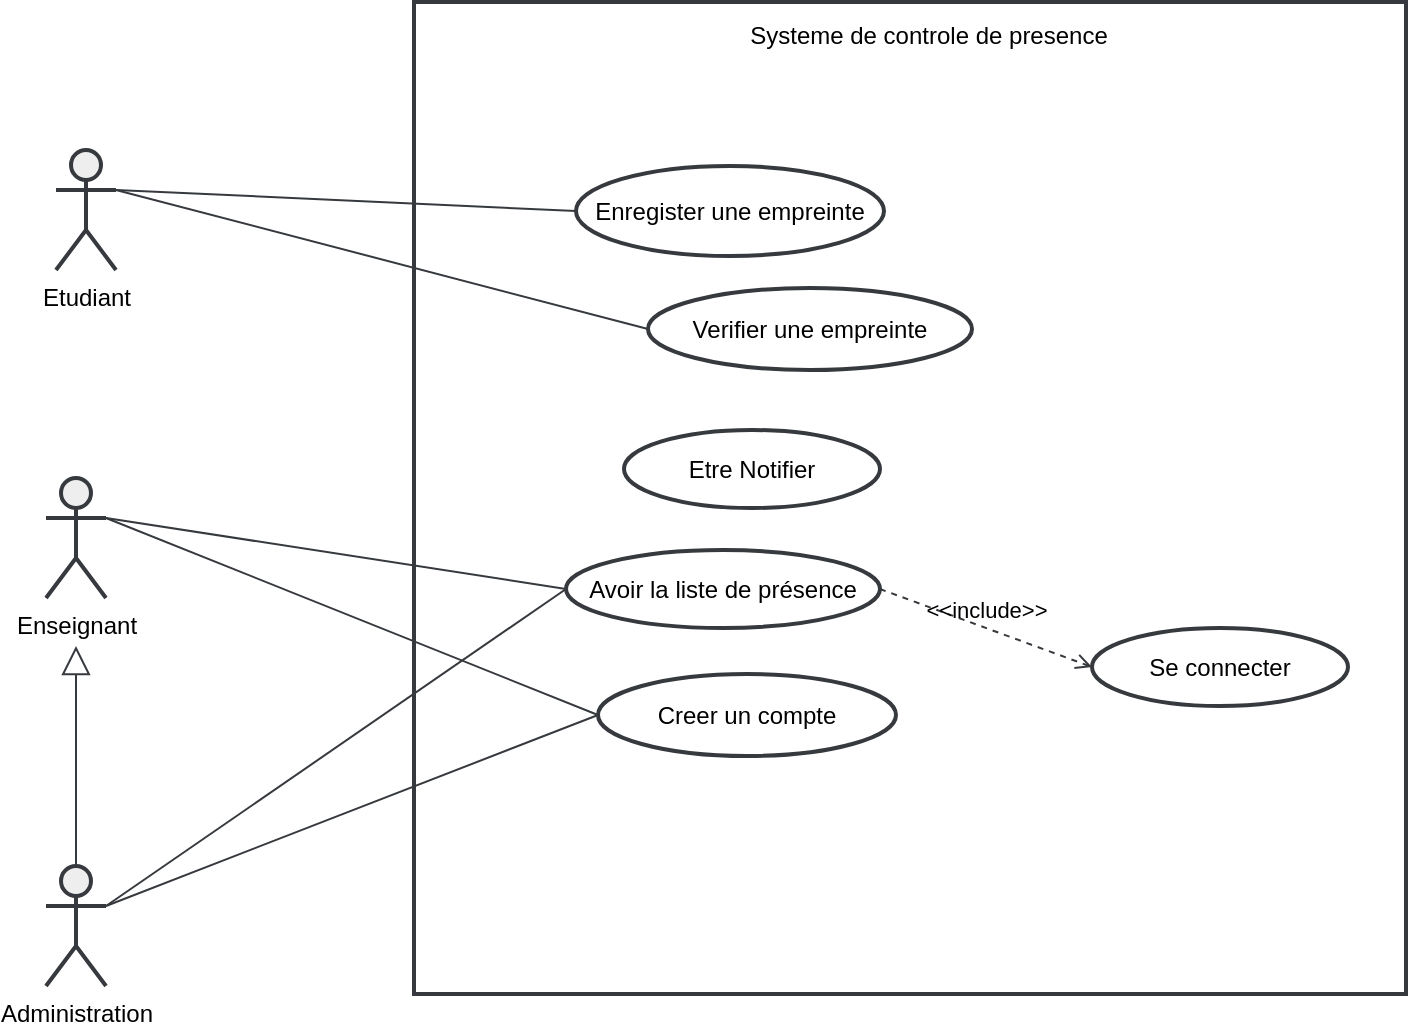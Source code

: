 <mxfile>
    <diagram id="AL6M24HvjFGOcUXl8i5j" name="User cases">
        <mxGraphModel dx="1598" dy="819" grid="0" gridSize="10" guides="1" tooltips="1" connect="1" arrows="1" fold="1" page="0" pageScale="1" pageWidth="850" pageHeight="1100" background="#ffffff" math="0" shadow="0">
            <root>
                <mxCell id="0"/>
                <mxCell id="1" parent="0"/>
                <mxCell id="2" value="" style="whiteSpace=wrap;html=1;aspect=fixed;strokeWidth=2;fillColor=none;strokeColor=#36393d;" parent="1" vertex="1">
                    <mxGeometry x="182" y="-25" width="496" height="496" as="geometry"/>
                </mxCell>
                <mxCell id="3" value="&lt;font style=&quot;background-color: rgb(255, 255, 255);&quot; color=&quot;#000000&quot;&gt;Etudiant&lt;/font&gt;" style="shape=umlActor;html=1;verticalLabelPosition=bottom;verticalAlign=top;align=center;strokeWidth=2;fillColor=#eeeeee;strokeColor=#36393d;" parent="1" vertex="1">
                    <mxGeometry x="3" y="49" width="30" height="60" as="geometry"/>
                </mxCell>
                <mxCell id="4" value="&lt;font style=&quot;background-color: rgb(255, 255, 255);&quot; color=&quot;#000000&quot;&gt;Enseignant&lt;/font&gt;" style="shape=umlActor;html=1;verticalLabelPosition=bottom;verticalAlign=top;align=center;strokeWidth=2;fillColor=#eeeeee;strokeColor=#36393d;" parent="1" vertex="1">
                    <mxGeometry x="-2" y="213" width="30" height="60" as="geometry"/>
                </mxCell>
                <mxCell id="5" value="&lt;font style=&quot;background-color: rgb(255, 255, 255);&quot; color=&quot;#000000&quot;&gt;Administration&lt;/font&gt;" style="shape=umlActor;html=1;verticalLabelPosition=bottom;verticalAlign=top;align=center;strokeWidth=2;fillColor=#eeeeee;strokeColor=#36393d;" parent="1" vertex="1">
                    <mxGeometry x="-2" y="407" width="30" height="60" as="geometry"/>
                </mxCell>
                <mxCell id="6" value="&lt;font style=&quot;background-color: rgb(255, 255, 255);&quot; color=&quot;#000000&quot;&gt;Enregister une empreinte&lt;/font&gt;" style="ellipse;whiteSpace=wrap;html=1;labelBackgroundColor=#FFFFFF;strokeWidth=2;fillColor=none;strokeColor=#36393d;" parent="1" vertex="1">
                    <mxGeometry x="263" y="57" width="154" height="45" as="geometry"/>
                </mxCell>
                <mxCell id="8" value="&lt;font style=&quot;background-color: rgb(255, 255, 255);&quot; color=&quot;#000000&quot;&gt;Verifier une empreinte&lt;/font&gt;" style="ellipse;whiteSpace=wrap;html=1;labelBackgroundColor=#FFFFFF;strokeWidth=2;fillColor=none;strokeColor=#36393d;" parent="1" vertex="1">
                    <mxGeometry x="299" y="118" width="162" height="41" as="geometry"/>
                </mxCell>
                <mxCell id="9" value="&lt;font style=&quot;background-color: rgb(255, 255, 255);&quot; color=&quot;#000000&quot;&gt;Avoir la liste de présence&lt;/font&gt;" style="ellipse;whiteSpace=wrap;html=1;labelBackgroundColor=#FFFFFF;strokeWidth=2;fillColor=none;strokeColor=#36393d;" parent="1" vertex="1">
                    <mxGeometry x="258" y="249" width="157" height="39" as="geometry"/>
                </mxCell>
                <mxCell id="10" value="&lt;font style=&quot;background-color: rgb(255, 255, 255);&quot; color=&quot;#000000&quot;&gt;Se connecter&lt;/font&gt;" style="ellipse;whiteSpace=wrap;html=1;labelBackgroundColor=#FFFFFF;strokeWidth=2;fillColor=none;strokeColor=#36393d;" parent="1" vertex="1">
                    <mxGeometry x="521" y="288" width="128" height="39" as="geometry"/>
                </mxCell>
                <mxCell id="11" value="&lt;font style=&quot;background-color: rgb(255, 255, 255);&quot; color=&quot;#000000&quot;&gt;Creer un compte&lt;/font&gt;" style="ellipse;whiteSpace=wrap;html=1;labelBackgroundColor=#FFFFFF;strokeWidth=2;fillColor=none;strokeColor=#36393d;" parent="1" vertex="1">
                    <mxGeometry x="274" y="311" width="149" height="41" as="geometry"/>
                </mxCell>
                <mxCell id="12" value="&lt;font style=&quot;background-color: rgb(255, 255, 255);&quot; color=&quot;#000000&quot;&gt;Etre Notifier&lt;/font&gt;" style="ellipse;whiteSpace=wrap;html=1;labelBackgroundColor=#FFFFFF;strokeWidth=2;fillColor=none;strokeColor=#36393d;" parent="1" vertex="1">
                    <mxGeometry x="287" y="189" width="128" height="39" as="geometry"/>
                </mxCell>
                <mxCell id="13" value="" style="edgeStyle=none;html=1;endArrow=none;verticalAlign=bottom;fontColor=#000000;fillColor=#eeeeee;strokeColor=#36393d;entryX=0;entryY=0.5;entryDx=0;entryDy=0;exitX=1;exitY=0.333;exitDx=0;exitDy=0;exitPerimeter=0;" parent="1" source="3" target="6" edge="1">
                    <mxGeometry width="160" relative="1" as="geometry">
                        <mxPoint x="320" y="406" as="sourcePoint"/>
                        <mxPoint x="480" y="406" as="targetPoint"/>
                    </mxGeometry>
                </mxCell>
                <mxCell id="14" value="" style="edgeStyle=none;html=1;endArrow=none;verticalAlign=bottom;fontColor=#000000;fillColor=#eeeeee;strokeColor=#36393d;entryX=0;entryY=0.5;entryDx=0;entryDy=0;exitX=1;exitY=0.333;exitDx=0;exitDy=0;exitPerimeter=0;" parent="1" source="3" target="8" edge="1">
                    <mxGeometry width="160" relative="1" as="geometry">
                        <mxPoint x="43" y="79" as="sourcePoint"/>
                        <mxPoint x="273.0" y="89.5" as="targetPoint"/>
                    </mxGeometry>
                </mxCell>
                <mxCell id="15" value="" style="edgeStyle=none;html=1;endArrow=none;verticalAlign=bottom;fontColor=#000000;fillColor=#eeeeee;strokeColor=#36393d;entryX=0;entryY=0.5;entryDx=0;entryDy=0;exitX=1;exitY=0.333;exitDx=0;exitDy=0;exitPerimeter=0;" parent="1" source="5" target="9" edge="1">
                    <mxGeometry width="160" relative="1" as="geometry">
                        <mxPoint x="53" y="89" as="sourcePoint"/>
                        <mxPoint x="283.0" y="99.5" as="targetPoint"/>
                    </mxGeometry>
                </mxCell>
                <mxCell id="16" value="" style="edgeStyle=none;html=1;endArrow=none;verticalAlign=bottom;fontColor=#000000;fillColor=#eeeeee;strokeColor=#36393d;entryX=0;entryY=0.5;entryDx=0;entryDy=0;exitX=1;exitY=0.333;exitDx=0;exitDy=0;exitPerimeter=0;" parent="1" source="5" target="11" edge="1">
                    <mxGeometry width="160" relative="1" as="geometry">
                        <mxPoint x="63" y="99" as="sourcePoint"/>
                        <mxPoint x="293.0" y="109.5" as="targetPoint"/>
                    </mxGeometry>
                </mxCell>
                <mxCell id="17" value="" style="edgeStyle=none;html=1;endArrow=none;verticalAlign=bottom;fontColor=#000000;fillColor=#eeeeee;strokeColor=#36393d;entryX=0;entryY=0.5;entryDx=0;entryDy=0;exitX=1;exitY=0.333;exitDx=0;exitDy=0;exitPerimeter=0;" parent="1" source="4" target="9" edge="1">
                    <mxGeometry width="160" relative="1" as="geometry">
                        <mxPoint x="73" y="109" as="sourcePoint"/>
                        <mxPoint x="303.0" y="119.5" as="targetPoint"/>
                    </mxGeometry>
                </mxCell>
                <mxCell id="18" value="" style="edgeStyle=none;html=1;endArrow=none;verticalAlign=bottom;fontColor=#000000;fillColor=#eeeeee;strokeColor=#36393d;entryX=0;entryY=0.5;entryDx=0;entryDy=0;exitX=1;exitY=0.333;exitDx=0;exitDy=0;exitPerimeter=0;" parent="1" source="4" target="11" edge="1">
                    <mxGeometry width="160" relative="1" as="geometry">
                        <mxPoint x="83" y="119" as="sourcePoint"/>
                        <mxPoint x="313.0" y="129.5" as="targetPoint"/>
                    </mxGeometry>
                </mxCell>
                <mxCell id="19" value="Systeme de controle de presence" style="text;html=1;align=center;verticalAlign=middle;resizable=0;points=[];autosize=1;strokeColor=none;fillColor=none;fontColor=#000000;" parent="1" vertex="1">
                    <mxGeometry x="340" y="-21" width="197" height="26" as="geometry"/>
                </mxCell>
                <mxCell id="20" value="&amp;lt;&amp;lt;include&amp;gt;&amp;gt;" style="edgeStyle=none;html=1;endArrow=open;verticalAlign=bottom;dashed=1;labelBackgroundColor=none;fontColor=#000000;fillColor=#eeeeee;strokeColor=#36393d;entryX=0;entryY=0.5;entryDx=0;entryDy=0;exitX=1;exitY=0.5;exitDx=0;exitDy=0;" parent="1" source="9" target="10" edge="1">
                    <mxGeometry width="160" relative="1" as="geometry">
                        <mxPoint x="280" y="241" as="sourcePoint"/>
                        <mxPoint x="440" y="241" as="targetPoint"/>
                    </mxGeometry>
                </mxCell>
                <mxCell id="22" value="" style="edgeStyle=none;html=1;endArrow=block;endFill=0;endSize=12;verticalAlign=bottom;fontColor=#000000;fillColor=#eeeeee;strokeColor=#36393d;exitX=0.5;exitY=0;exitDx=0;exitDy=0;exitPerimeter=0;" parent="1" source="5" edge="1">
                    <mxGeometry width="160" relative="1" as="geometry">
                        <mxPoint x="280" y="241" as="sourcePoint"/>
                        <mxPoint x="13" y="297" as="targetPoint"/>
                    </mxGeometry>
                </mxCell>
            </root>
        </mxGraphModel>
    </diagram>
    <diagram name="Contexte Statique" id="CZ0O4JS6IPxuJJqWJsUc">
        <mxGraphModel dx="1386" dy="819" grid="0" gridSize="10" guides="1" tooltips="1" connect="1" arrows="1" fold="1" page="0" pageScale="1" pageWidth="850" pageHeight="1100" background="#ffffff" math="0" shadow="0">
            <root>
                <mxCell id="mbuRUnp_aoYYArg4Cm3e-0"/>
                <mxCell id="mbuRUnp_aoYYArg4Cm3e-1" parent="mbuRUnp_aoYYArg4Cm3e-0"/>
                <mxCell id="mbuRUnp_aoYYArg4Cm3e-3" value="&lt;font style=&quot;background-color: rgb(255, 255, 255);&quot; color=&quot;#000000&quot;&gt;&amp;nbsp; &amp;nbsp; &amp;nbsp; &amp;nbsp; &amp;nbsp; Etudiant&lt;/font&gt;" style="shape=umlActor;html=1;verticalLabelPosition=bottom;verticalAlign=top;align=center;strokeWidth=2;fillColor=#eeeeee;strokeColor=#36393d;" parent="mbuRUnp_aoYYArg4Cm3e-1" vertex="1">
                    <mxGeometry x="-12" y="-39" width="30" height="60" as="geometry"/>
                </mxCell>
                <mxCell id="mbuRUnp_aoYYArg4Cm3e-4" value="&lt;font style=&quot;background-color: rgb(255, 255, 255);&quot; color=&quot;#000000&quot;&gt;Enseignant&lt;/font&gt;" style="shape=umlActor;html=1;verticalLabelPosition=bottom;verticalAlign=top;align=center;strokeWidth=2;fillColor=#eeeeee;strokeColor=#36393d;" parent="mbuRUnp_aoYYArg4Cm3e-1" vertex="1">
                    <mxGeometry x="740" y="-39" width="30" height="60" as="geometry"/>
                </mxCell>
                <mxCell id="mbuRUnp_aoYYArg4Cm3e-5" value="&lt;font style=&quot;background-color: rgb(255, 255, 255);&quot; color=&quot;#000000&quot;&gt;Administration&lt;/font&gt;" style="shape=umlActor;html=1;verticalLabelPosition=bottom;verticalAlign=top;align=center;strokeWidth=2;fillColor=#eeeeee;strokeColor=#36393d;" parent="mbuRUnp_aoYYArg4Cm3e-1" vertex="1">
                    <mxGeometry x="-2" y="407" width="30" height="60" as="geometry"/>
                </mxCell>
                <mxCell id="mbuRUnp_aoYYArg4Cm3e-12" value="" style="edgeStyle=none;html=1;endArrow=none;verticalAlign=bottom;fontColor=#000000;fillColor=#eeeeee;strokeColor=#36393d;entryX=0;entryY=0;entryDx=0;entryDy=0;exitX=1;exitY=0.333;exitDx=0;exitDy=0;exitPerimeter=0;" parent="mbuRUnp_aoYYArg4Cm3e-1" source="mbuRUnp_aoYYArg4Cm3e-3" target="X71xXEOAyqKsxlrREVrm-0" edge="1">
                    <mxGeometry width="160" relative="1" as="geometry">
                        <mxPoint x="320" y="406" as="sourcePoint"/>
                        <mxPoint x="263.0" y="79.5" as="targetPoint"/>
                    </mxGeometry>
                </mxCell>
                <mxCell id="mbuRUnp_aoYYArg4Cm3e-14" value="" style="edgeStyle=none;html=1;endArrow=none;verticalAlign=bottom;fontColor=#000000;fillColor=#eeeeee;strokeColor=#36393d;entryX=0;entryY=1;entryDx=0;entryDy=0;exitX=1;exitY=0.333;exitDx=0;exitDy=0;exitPerimeter=0;" parent="mbuRUnp_aoYYArg4Cm3e-1" source="mbuRUnp_aoYYArg4Cm3e-5" target="X71xXEOAyqKsxlrREVrm-0" edge="1">
                    <mxGeometry width="160" relative="1" as="geometry">
                        <mxPoint x="53" y="89" as="sourcePoint"/>
                        <mxPoint x="258" y="268.5" as="targetPoint"/>
                    </mxGeometry>
                </mxCell>
                <mxCell id="mbuRUnp_aoYYArg4Cm3e-17" value="" style="edgeStyle=none;html=1;endArrow=none;verticalAlign=bottom;fontColor=#000000;fillColor=#eeeeee;strokeColor=#36393d;exitX=0;exitY=0.333;exitDx=0;exitDy=0;exitPerimeter=0;entryX=1;entryY=0;entryDx=0;entryDy=0;" parent="mbuRUnp_aoYYArg4Cm3e-1" source="mbuRUnp_aoYYArg4Cm3e-4" target="X71xXEOAyqKsxlrREVrm-0" edge="1">
                    <mxGeometry width="160" relative="1" as="geometry">
                        <mxPoint x="83" y="119" as="sourcePoint"/>
                        <mxPoint x="203" y="210" as="targetPoint"/>
                    </mxGeometry>
                </mxCell>
                <mxCell id="X71xXEOAyqKsxlrREVrm-0" value="&lt;span style=&quot;color: rgb(0, 0, 0); font-weight: 400; background-color: rgb(255, 255, 255);&quot;&gt;Systeme de controle de presence&lt;/span&gt;" style="shape=rect;html=1;verticalAlign=top;fontStyle=1;whiteSpace=wrap;align=center;labelBackgroundColor=#FFFFFF;strokeWidth=2;fillColor=none;strokeColor=#36393d;" parent="mbuRUnp_aoYYArg4Cm3e-1" vertex="1">
                    <mxGeometry x="316" y="79" width="292" height="158" as="geometry"/>
                </mxCell>
                <mxCell id="rAf7CE3krflDbni21h9Z-0" value="0..*" style="text;html=1;align=center;verticalAlign=middle;resizable=0;points=[];autosize=1;strokeColor=none;fillColor=none;fontColor=#000000;strokeWidth=6;fontStyle=1" parent="mbuRUnp_aoYYArg4Cm3e-1" vertex="1">
                    <mxGeometry x="5" y="-35" width="36" height="26" as="geometry"/>
                </mxCell>
                <mxCell id="rAf7CE3krflDbni21h9Z-1" value="0..*" style="text;html=1;align=center;verticalAlign=middle;resizable=0;points=[];autosize=1;strokeColor=none;fillColor=none;fontColor=#000000;strokeWidth=6;" parent="mbuRUnp_aoYYArg4Cm3e-1" vertex="1">
                    <mxGeometry x="22" y="372" width="36" height="26" as="geometry"/>
                </mxCell>
                <mxCell id="rAf7CE3krflDbni21h9Z-2" value="0..*" style="text;html=1;align=center;verticalAlign=middle;resizable=0;points=[];autosize=1;strokeColor=none;fillColor=none;fontColor=#000000;strokeWidth=6;" parent="mbuRUnp_aoYYArg4Cm3e-1" vertex="1">
                    <mxGeometry x="675" y="-35" width="36" height="26" as="geometry"/>
                </mxCell>
                <mxCell id="i1FJQu7H0vO3_VvexodK-0" value="" style="edgeStyle=none;html=1;endArrow=block;endFill=0;endSize=12;verticalAlign=bottom;fontColor=#000000;exitX=0.5;exitY=0;exitDx=0;exitDy=0;exitPerimeter=0;fillColor=#eeeeee;strokeColor=#36393d;entryX=0;entryY=1;entryDx=0;entryDy=0;entryPerimeter=0;" parent="mbuRUnp_aoYYArg4Cm3e-1" source="mbuRUnp_aoYYArg4Cm3e-5" edge="1" target="mbuRUnp_aoYYArg4Cm3e-3">
                    <mxGeometry width="160" relative="1" as="geometry">
                        <mxPoint x="236" y="167" as="sourcePoint"/>
                        <mxPoint x="0.183" y="82" as="targetPoint"/>
                    </mxGeometry>
                </mxCell>
                <mxCell id="i1FJQu7H0vO3_VvexodK-2" value="&lt;font color=&quot;#000000&quot;&gt;xor&lt;/font&gt;" style="shape=note2;boundedLbl=1;whiteSpace=wrap;html=1;size=25;verticalAlign=top;align=center;labelBackgroundColor=#FFFFFF;strokeWidth=6;fillColor=#eeeeee;strokeColor=#36393d;" parent="mbuRUnp_aoYYArg4Cm3e-1" vertex="1">
                    <mxGeometry x="167" y="120" width="99" height="66" as="geometry"/>
                </mxCell>
                <mxCell id="i1FJQu7H0vO3_VvexodK-3" value="" style="endArrow=none;dashed=1;html=1;fontColor=#000000;exitX=0.5;exitY=0;exitDx=0;exitDy=0;exitPerimeter=0;fillColor=#eeeeee;strokeColor=#36393d;entryX=0;entryY=0;entryDx=0;entryDy=0;" parent="mbuRUnp_aoYYArg4Cm3e-1" source="i1FJQu7H0vO3_VvexodK-2" target="X71xXEOAyqKsxlrREVrm-0" edge="1">
                    <mxGeometry width="50" height="50" relative="1" as="geometry">
                        <mxPoint x="291" y="192" as="sourcePoint"/>
                        <mxPoint x="119" y="45" as="targetPoint"/>
                    </mxGeometry>
                </mxCell>
                <mxCell id="i1FJQu7H0vO3_VvexodK-4" value="" style="endArrow=none;dashed=1;html=1;fontColor=#000000;fillColor=#eeeeee;strokeColor=#36393d;entryX=0.5;entryY=1;entryDx=0;entryDy=0;entryPerimeter=0;exitX=0;exitY=1;exitDx=0;exitDy=0;" parent="mbuRUnp_aoYYArg4Cm3e-1" source="X71xXEOAyqKsxlrREVrm-0" target="i1FJQu7H0vO3_VvexodK-2" edge="1">
                    <mxGeometry width="50" height="50" relative="1" as="geometry">
                        <mxPoint x="180" y="338" as="sourcePoint"/>
                        <mxPoint x="129" y="55" as="targetPoint"/>
                    </mxGeometry>
                </mxCell>
            </root>
        </mxGraphModel>
    </diagram>
    <diagram name="Modele Statique" id="VtDkffwjodrF3xExH2_L">
        <mxGraphModel dx="1643" dy="1498" grid="0" gridSize="10" guides="1" tooltips="1" connect="1" arrows="1" fold="1" page="0" pageScale="1" pageWidth="850" pageHeight="1100" background="#ffffff" math="0" shadow="0">
            <root>
                <mxCell id="cKlR6D64Jin8i-117Ug1-0"/>
                <mxCell id="cKlR6D64Jin8i-117Ug1-1" parent="cKlR6D64Jin8i-117Ug1-0"/>
                <mxCell id="tBDBi0_KhdRcqlbKMwGt-0" value="Administration" style="swimlane;fontStyle=1;align=center;verticalAlign=top;childLayout=stackLayout;horizontal=1;startSize=26;horizontalStack=0;resizeParent=1;resizeParentMax=0;resizeLast=0;collapsible=1;marginBottom=0;labelBackgroundColor=#FFFFFF;strokeWidth=3;fillColor=#eeeeee;strokeColor=#36393d;fontColor=#000000;" parent="cKlR6D64Jin8i-117Ug1-1" vertex="1">
                    <mxGeometry x="-77" y="-455" width="193" height="86" as="geometry"/>
                </mxCell>
                <mxCell id="tBDBi0_KhdRcqlbKMwGt-1" value="- field: type" style="text;strokeColor=none;fillColor=none;align=left;verticalAlign=top;spacingLeft=4;spacingRight=4;overflow=hidden;rotatable=0;points=[[0,0.5],[1,0.5]];portConstraint=eastwest;labelBackgroundColor=#FFFFFF;strokeWidth=6;fontColor=#000000;" parent="tBDBi0_KhdRcqlbKMwGt-0" vertex="1">
                    <mxGeometry y="26" width="193" height="26" as="geometry"/>
                </mxCell>
                <mxCell id="tBDBi0_KhdRcqlbKMwGt-2" value="" style="line;strokeWidth=1;fillColor=none;align=left;verticalAlign=middle;spacingTop=-1;spacingLeft=3;spacingRight=3;rotatable=0;labelPosition=right;points=[];portConstraint=eastwest;strokeColor=inherit;labelBackgroundColor=#FFFFFF;fontColor=#000000;" parent="tBDBi0_KhdRcqlbKMwGt-0" vertex="1">
                    <mxGeometry y="52" width="193" height="8" as="geometry"/>
                </mxCell>
                <mxCell id="tBDBi0_KhdRcqlbKMwGt-3" value="+ avoirListePresence(type): type" style="text;strokeColor=none;fillColor=none;align=left;verticalAlign=top;spacingLeft=4;spacingRight=4;overflow=hidden;rotatable=0;points=[[0,0.5],[1,0.5]];portConstraint=eastwest;labelBackgroundColor=#FFFFFF;strokeWidth=6;fontColor=#000000;" parent="tBDBi0_KhdRcqlbKMwGt-0" vertex="1">
                    <mxGeometry y="60" width="193" height="26" as="geometry"/>
                </mxCell>
                <mxCell id="tBDBi0_KhdRcqlbKMwGt-4" value="Etudiant" style="swimlane;fontStyle=1;align=center;verticalAlign=top;childLayout=stackLayout;horizontal=1;startSize=26;horizontalStack=0;resizeParent=1;resizeParentMax=0;resizeLast=0;collapsible=1;marginBottom=0;labelBackgroundColor=#FFFFFF;strokeWidth=3;fillColor=#eeeeee;strokeColor=#36393d;fontColor=#000000;" parent="cKlR6D64Jin8i-117Ug1-1" vertex="1">
                    <mxGeometry x="-387" y="-455" width="238" height="164" as="geometry"/>
                </mxCell>
                <mxCell id="g8LvIszPDhP9EkfHi9rl-5" value="- numero_de_carte: string" style="text;strokeColor=none;fillColor=none;align=left;verticalAlign=top;spacingLeft=4;spacingRight=4;overflow=hidden;rotatable=0;points=[[0,0.5],[1,0.5]];portConstraint=eastwest;labelBackgroundColor=#FFFFFF;strokeWidth=6;fontColor=#000000;" parent="tBDBi0_KhdRcqlbKMwGt-4" vertex="1">
                    <mxGeometry y="26" width="238" height="26" as="geometry"/>
                </mxCell>
                <mxCell id="tBDBi0_KhdRcqlbKMwGt-5" value="- emprunte: type" style="text;strokeColor=none;fillColor=none;align=left;verticalAlign=top;spacingLeft=4;spacingRight=4;overflow=hidden;rotatable=0;points=[[0,0.5],[1,0.5]];portConstraint=eastwest;labelBackgroundColor=#FFFFFF;strokeWidth=6;fontColor=#000000;" parent="tBDBi0_KhdRcqlbKMwGt-4" vertex="1">
                    <mxGeometry y="52" width="238" height="26" as="geometry"/>
                </mxCell>
                <mxCell id="OguZ44zAP2q9Q-0541WR-0" value="- présence: boolean" style="text;strokeColor=none;fillColor=none;align=left;verticalAlign=top;spacingLeft=4;spacingRight=4;overflow=hidden;rotatable=0;points=[[0,0.5],[1,0.5]];portConstraint=eastwest;labelBackgroundColor=#FFFFFF;strokeWidth=6;fontColor=#000000;" vertex="1" parent="tBDBi0_KhdRcqlbKMwGt-4">
                    <mxGeometry y="78" width="238" height="26" as="geometry"/>
                </mxCell>
                <mxCell id="tBDBi0_KhdRcqlbKMwGt-6" value="" style="line;strokeWidth=1;fillColor=none;align=left;verticalAlign=middle;spacingTop=-1;spacingLeft=3;spacingRight=3;rotatable=0;labelPosition=right;points=[];portConstraint=eastwest;strokeColor=inherit;labelBackgroundColor=#FFFFFF;fontColor=#000000;" parent="tBDBi0_KhdRcqlbKMwGt-4" vertex="1">
                    <mxGeometry y="104" width="238" height="8" as="geometry"/>
                </mxCell>
                <mxCell id="tBDBi0_KhdRcqlbKMwGt-7" value="+ enregistrerUneEmprunte(type): array" style="text;strokeColor=none;fillColor=none;align=left;verticalAlign=top;spacingLeft=4;spacingRight=4;overflow=hidden;rotatable=0;points=[[0,0.5],[1,0.5]];portConstraint=eastwest;labelBackgroundColor=#FFFFFF;strokeWidth=6;fontColor=#000000;" parent="tBDBi0_KhdRcqlbKMwGt-4" vertex="1">
                    <mxGeometry y="112" width="238" height="26" as="geometry"/>
                </mxCell>
                <mxCell id="g8LvIszPDhP9EkfHi9rl-4" value="+ verifierUneEmprunte(type): array" style="text;strokeColor=none;fillColor=none;align=left;verticalAlign=top;spacingLeft=4;spacingRight=4;overflow=hidden;rotatable=0;points=[[0,0.5],[1,0.5]];portConstraint=eastwest;labelBackgroundColor=#FFFFFF;strokeWidth=6;fontColor=#000000;" parent="tBDBi0_KhdRcqlbKMwGt-4" vertex="1">
                    <mxGeometry y="138" width="238" height="26" as="geometry"/>
                </mxCell>
                <mxCell id="tBDBi0_KhdRcqlbKMwGt-8" value="Enseignant" style="swimlane;fontStyle=1;align=center;verticalAlign=top;childLayout=stackLayout;horizontal=1;startSize=26;horizontalStack=0;resizeParent=1;resizeParentMax=0;resizeLast=0;collapsible=1;marginBottom=0;labelBackgroundColor=#FFFFFF;strokeWidth=3;fillColor=#eeeeee;strokeColor=#36393d;fontColor=#000000;" parent="cKlR6D64Jin8i-117Ug1-1" vertex="1">
                    <mxGeometry x="190" y="-455" width="209" height="86" as="geometry"/>
                </mxCell>
                <mxCell id="tBDBi0_KhdRcqlbKMwGt-9" value="- field: type" style="text;strokeColor=none;fillColor=none;align=left;verticalAlign=top;spacingLeft=4;spacingRight=4;overflow=hidden;rotatable=0;points=[[0,0.5],[1,0.5]];portConstraint=eastwest;labelBackgroundColor=#FFFFFF;strokeWidth=6;fontColor=#000000;" parent="tBDBi0_KhdRcqlbKMwGt-8" vertex="1">
                    <mxGeometry y="26" width="209" height="26" as="geometry"/>
                </mxCell>
                <mxCell id="tBDBi0_KhdRcqlbKMwGt-10" value="" style="line;strokeWidth=1;fillColor=none;align=left;verticalAlign=middle;spacingTop=-1;spacingLeft=3;spacingRight=3;rotatable=0;labelPosition=right;points=[];portConstraint=eastwest;strokeColor=inherit;labelBackgroundColor=#FFFFFF;fontColor=#000000;" parent="tBDBi0_KhdRcqlbKMwGt-8" vertex="1">
                    <mxGeometry y="52" width="209" height="8" as="geometry"/>
                </mxCell>
                <mxCell id="xv_BAFdbiQ7U8EpNmFYX-1" value="+ avoirListePresence(type): type" style="text;strokeColor=none;fillColor=none;align=left;verticalAlign=top;spacingLeft=4;spacingRight=4;overflow=hidden;rotatable=0;points=[[0,0.5],[1,0.5]];portConstraint=eastwest;labelBackgroundColor=#FFFFFF;strokeWidth=6;fontColor=#000000;" parent="tBDBi0_KhdRcqlbKMwGt-8" vertex="1">
                    <mxGeometry y="60" width="209" height="26" as="geometry"/>
                </mxCell>
                <mxCell id="tBDBi0_KhdRcqlbKMwGt-12" value="Eu" style="swimlane;fontStyle=1;align=center;verticalAlign=top;childLayout=stackLayout;horizontal=1;startSize=26;horizontalStack=0;resizeParent=1;resizeParentMax=0;resizeLast=0;collapsible=1;marginBottom=0;labelBackgroundColor=#FFFFFF;strokeWidth=3;fillColor=#eeeeee;strokeColor=#36393d;fontColor=#000000;" parent="cKlR6D64Jin8i-117Ug1-1" vertex="1">
                    <mxGeometry x="530" y="-141" width="160" height="138" as="geometry"/>
                </mxCell>
                <mxCell id="tBDBi0_KhdRcqlbKMwGt-13" value="+ nom: string" style="text;strokeColor=none;fillColor=none;align=left;verticalAlign=top;spacingLeft=4;spacingRight=4;overflow=hidden;rotatable=0;points=[[0,0.5],[1,0.5]];portConstraint=eastwest;labelBackgroundColor=#FFFFFF;strokeWidth=6;fontColor=#000000;" parent="tBDBi0_KhdRcqlbKMwGt-12" vertex="1">
                    <mxGeometry y="26" width="160" height="26" as="geometry"/>
                </mxCell>
                <mxCell id="gsq2SiLq6U3jNz7m7Mje-9" value="+ code: string" style="text;strokeColor=none;fillColor=none;align=left;verticalAlign=top;spacingLeft=4;spacingRight=4;overflow=hidden;rotatable=0;points=[[0,0.5],[1,0.5]];portConstraint=eastwest;labelBackgroundColor=#FFFFFF;strokeWidth=6;fontColor=#000000;" parent="tBDBi0_KhdRcqlbKMwGt-12" vertex="1">
                    <mxGeometry y="52" width="160" height="26" as="geometry"/>
                </mxCell>
                <mxCell id="gsq2SiLq6U3jNz7m7Mje-10" value="+ semestre: string" style="text;strokeColor=none;fillColor=none;align=left;verticalAlign=top;spacingLeft=4;spacingRight=4;overflow=hidden;rotatable=0;points=[[0,0.5],[1,0.5]];portConstraint=eastwest;labelBackgroundColor=#FFFFFF;strokeWidth=6;fontColor=#000000;" parent="tBDBi0_KhdRcqlbKMwGt-12" vertex="1">
                    <mxGeometry y="78" width="160" height="26" as="geometry"/>
                </mxCell>
                <mxCell id="tBDBi0_KhdRcqlbKMwGt-14" value="" style="line;strokeWidth=1;fillColor=none;align=left;verticalAlign=middle;spacingTop=-1;spacingLeft=3;spacingRight=3;rotatable=0;labelPosition=right;points=[];portConstraint=eastwest;strokeColor=inherit;labelBackgroundColor=#FFFFFF;fontColor=#000000;" parent="tBDBi0_KhdRcqlbKMwGt-12" vertex="1">
                    <mxGeometry y="104" width="160" height="8" as="geometry"/>
                </mxCell>
                <mxCell id="tBDBi0_KhdRcqlbKMwGt-15" value="+ method(type): type" style="text;strokeColor=none;fillColor=none;align=left;verticalAlign=top;spacingLeft=4;spacingRight=4;overflow=hidden;rotatable=0;points=[[0,0.5],[1,0.5]];portConstraint=eastwest;labelBackgroundColor=#FFFFFF;strokeWidth=6;fontColor=#000000;" parent="tBDBi0_KhdRcqlbKMwGt-12" vertex="1">
                    <mxGeometry y="112" width="160" height="26" as="geometry"/>
                </mxCell>
                <mxCell id="tBDBi0_KhdRcqlbKMwGt-16" value="Cours" style="swimlane;fontStyle=1;align=center;verticalAlign=top;childLayout=stackLayout;horizontal=1;startSize=26;horizontalStack=0;resizeParent=1;resizeParentMax=0;resizeLast=0;collapsible=1;marginBottom=0;labelBackgroundColor=#FFFFFF;strokeWidth=3;fillColor=#eeeeee;strokeColor=#36393d;fontColor=#000000;" parent="cKlR6D64Jin8i-117Ug1-1" vertex="1">
                    <mxGeometry x="528" y="-455" width="160" height="138" as="geometry"/>
                </mxCell>
                <mxCell id="tBDBi0_KhdRcqlbKMwGt-17" value="- date: date" style="text;strokeColor=none;fillColor=none;align=left;verticalAlign=top;spacingLeft=4;spacingRight=4;overflow=hidden;rotatable=0;points=[[0,0.5],[1,0.5]];portConstraint=eastwest;labelBackgroundColor=#FFFFFF;strokeWidth=6;fontColor=#000000;" parent="tBDBi0_KhdRcqlbKMwGt-16" vertex="1">
                    <mxGeometry y="26" width="160" height="26" as="geometry"/>
                </mxCell>
                <mxCell id="gsq2SiLq6U3jNz7m7Mje-6" value="- heure_debut: time" style="text;strokeColor=none;fillColor=none;align=left;verticalAlign=top;spacingLeft=4;spacingRight=4;overflow=hidden;rotatable=0;points=[[0,0.5],[1,0.5]];portConstraint=eastwest;labelBackgroundColor=#FFFFFF;strokeWidth=6;fontColor=#000000;" parent="tBDBi0_KhdRcqlbKMwGt-16" vertex="1">
                    <mxGeometry y="52" width="160" height="26" as="geometry"/>
                </mxCell>
                <mxCell id="gsq2SiLq6U3jNz7m7Mje-7" value="- durée: heure" style="text;strokeColor=none;fillColor=none;align=left;verticalAlign=top;spacingLeft=4;spacingRight=4;overflow=hidden;rotatable=0;points=[[0,0.5],[1,0.5]];portConstraint=eastwest;labelBackgroundColor=#FFFFFF;strokeWidth=6;fontColor=#000000;" parent="tBDBi0_KhdRcqlbKMwGt-16" vertex="1">
                    <mxGeometry y="78" width="160" height="26" as="geometry"/>
                </mxCell>
                <mxCell id="tBDBi0_KhdRcqlbKMwGt-18" value="" style="line;strokeWidth=1;fillColor=none;align=left;verticalAlign=middle;spacingTop=-1;spacingLeft=3;spacingRight=3;rotatable=0;labelPosition=right;points=[];portConstraint=eastwest;strokeColor=inherit;labelBackgroundColor=#FFFFFF;fontColor=#000000;" parent="tBDBi0_KhdRcqlbKMwGt-16" vertex="1">
                    <mxGeometry y="104" width="160" height="8" as="geometry"/>
                </mxCell>
                <mxCell id="tBDBi0_KhdRcqlbKMwGt-19" value="crud de cours" style="text;strokeColor=none;fillColor=none;align=left;verticalAlign=top;spacingLeft=4;spacingRight=4;overflow=hidden;rotatable=0;points=[[0,0.5],[1,0.5]];portConstraint=eastwest;labelBackgroundColor=#FFFFFF;strokeWidth=6;fontColor=#000000;" parent="tBDBi0_KhdRcqlbKMwGt-16" vertex="1">
                    <mxGeometry y="112" width="160" height="26" as="geometry"/>
                </mxCell>
                <mxCell id="tBDBi0_KhdRcqlbKMwGt-20" value="User" style="swimlane;fontStyle=1;align=center;verticalAlign=top;childLayout=stackLayout;horizontal=1;startSize=26;horizontalStack=0;resizeParent=1;resizeParentMax=0;resizeLast=0;collapsible=1;marginBottom=0;labelBackgroundColor=#FFFFFF;strokeWidth=3;fillColor=#eeeeee;strokeColor=#36393d;fontColor=#000000;" parent="cKlR6D64Jin8i-117Ug1-1" vertex="1">
                    <mxGeometry x="-120" y="-757" width="203" height="190" as="geometry"/>
                </mxCell>
                <mxCell id="tBDBi0_KhdRcqlbKMwGt-21" value="# nom: string" style="text;strokeColor=none;fillColor=none;align=left;verticalAlign=top;spacingLeft=4;spacingRight=4;overflow=hidden;rotatable=0;points=[[0,0.5],[1,0.5]];portConstraint=eastwest;labelBackgroundColor=#FFFFFF;strokeWidth=6;fontColor=#000000;" parent="tBDBi0_KhdRcqlbKMwGt-20" vertex="1">
                    <mxGeometry y="26" width="203" height="26" as="geometry"/>
                </mxCell>
                <mxCell id="g8LvIszPDhP9EkfHi9rl-0" value="# prenoms: string" style="text;strokeColor=none;fillColor=none;align=left;verticalAlign=top;spacingLeft=4;spacingRight=4;overflow=hidden;rotatable=0;points=[[0,0.5],[1,0.5]];portConstraint=eastwest;labelBackgroundColor=#FFFFFF;strokeWidth=6;fontColor=#000000;" parent="tBDBi0_KhdRcqlbKMwGt-20" vertex="1">
                    <mxGeometry y="52" width="203" height="26" as="geometry"/>
                </mxCell>
                <mxCell id="g8LvIszPDhP9EkfHi9rl-1" value="# email: string" style="text;strokeColor=none;fillColor=none;align=left;verticalAlign=top;spacingLeft=4;spacingRight=4;overflow=hidden;rotatable=0;points=[[0,0.5],[1,0.5]];portConstraint=eastwest;labelBackgroundColor=#FFFFFF;strokeWidth=6;fontColor=#000000;" parent="tBDBi0_KhdRcqlbKMwGt-20" vertex="1">
                    <mxGeometry y="78" width="203" height="26" as="geometry"/>
                </mxCell>
                <mxCell id="g8LvIszPDhP9EkfHi9rl-2" value="# password: string" style="text;strokeColor=none;fillColor=none;align=left;verticalAlign=top;spacingLeft=4;spacingRight=4;overflow=hidden;rotatable=0;points=[[0,0.5],[1,0.5]];portConstraint=eastwest;labelBackgroundColor=#FFFFFF;strokeWidth=6;fontColor=#000000;" parent="tBDBi0_KhdRcqlbKMwGt-20" vertex="1">
                    <mxGeometry y="104" width="203" height="26" as="geometry"/>
                </mxCell>
                <mxCell id="tBDBi0_KhdRcqlbKMwGt-22" value="" style="line;strokeWidth=1;fillColor=none;align=left;verticalAlign=middle;spacingTop=-1;spacingLeft=3;spacingRight=3;rotatable=0;labelPosition=right;points=[];portConstraint=eastwest;strokeColor=inherit;labelBackgroundColor=#FFFFFF;fontColor=#000000;" parent="tBDBi0_KhdRcqlbKMwGt-20" vertex="1">
                    <mxGeometry y="130" width="203" height="8" as="geometry"/>
                </mxCell>
                <mxCell id="g8LvIszPDhP9EkfHi9rl-3" value="+ creerUnCompte(type): user" style="text;strokeColor=none;fillColor=none;align=left;verticalAlign=top;spacingLeft=4;spacingRight=4;overflow=hidden;rotatable=0;points=[[0,0.5],[1,0.5]];portConstraint=eastwest;labelBackgroundColor=#FFFFFF;strokeWidth=6;fontColor=#000000;" parent="tBDBi0_KhdRcqlbKMwGt-20" vertex="1">
                    <mxGeometry y="138" width="203" height="26" as="geometry"/>
                </mxCell>
                <mxCell id="tBDBi0_KhdRcqlbKMwGt-23" value="+ seConnecter(type): array" style="text;strokeColor=none;fillColor=none;align=left;verticalAlign=top;spacingLeft=4;spacingRight=4;overflow=hidden;rotatable=0;points=[[0,0.5],[1,0.5]];portConstraint=eastwest;labelBackgroundColor=#FFFFFF;strokeWidth=6;fontColor=#000000;" parent="tBDBi0_KhdRcqlbKMwGt-20" vertex="1">
                    <mxGeometry y="164" width="203" height="26" as="geometry"/>
                </mxCell>
                <mxCell id="XFrK4HSWH_BfVtNqUOAx-0" value="" style="edgeStyle=none;html=1;endArrow=block;endFill=0;endSize=12;verticalAlign=bottom;fontColor=#000000;fillColor=#eeeeee;strokeColor=#36393d;exitX=0.5;exitY=0;exitDx=0;exitDy=0;entryX=0.365;entryY=1.154;entryDx=0;entryDy=0;entryPerimeter=0;" parent="cKlR6D64Jin8i-117Ug1-1" source="tBDBi0_KhdRcqlbKMwGt-4" target="tBDBi0_KhdRcqlbKMwGt-23" edge="1">
                    <mxGeometry width="160" relative="1" as="geometry">
                        <mxPoint x="-136" y="-567" as="sourcePoint"/>
                        <mxPoint x="-51" y="-561" as="targetPoint"/>
                    </mxGeometry>
                </mxCell>
                <mxCell id="XFrK4HSWH_BfVtNqUOAx-1" value="" style="edgeStyle=none;html=1;endArrow=block;endFill=0;endSize=12;verticalAlign=bottom;fontColor=#000000;fillColor=#eeeeee;strokeColor=#36393d;exitX=0.5;exitY=0;exitDx=0;exitDy=0;entryX=0.673;entryY=1.205;entryDx=0;entryDy=0;entryPerimeter=0;" parent="cKlR6D64Jin8i-117Ug1-1" source="tBDBi0_KhdRcqlbKMwGt-8" target="tBDBi0_KhdRcqlbKMwGt-23" edge="1">
                    <mxGeometry width="160" relative="1" as="geometry">
                        <mxPoint x="-244" y="-445" as="sourcePoint"/>
                        <mxPoint x="113" y="-609" as="targetPoint"/>
                    </mxGeometry>
                </mxCell>
                <mxCell id="XFrK4HSWH_BfVtNqUOAx-4" value="" style="edgeStyle=none;html=1;endArrow=block;endFill=0;endSize=12;verticalAlign=bottom;fontColor=#000000;fillColor=#eeeeee;strokeColor=#36393d;exitX=0.5;exitY=0;exitDx=0;exitDy=0;entryX=0.498;entryY=1;entryDx=0;entryDy=0;entryPerimeter=0;" parent="cKlR6D64Jin8i-117Ug1-1" source="tBDBi0_KhdRcqlbKMwGt-0" target="tBDBi0_KhdRcqlbKMwGt-23" edge="1">
                    <mxGeometry width="160" relative="1" as="geometry">
                        <mxPoint x="-224" y="-425" as="sourcePoint"/>
                        <mxPoint x="3" y="-527" as="targetPoint"/>
                    </mxGeometry>
                </mxCell>
                <mxCell id="XFrK4HSWH_BfVtNqUOAx-5" value="" style="endArrow=none;startArrow=none;endFill=0;startFill=0;endSize=8;html=1;verticalAlign=bottom;labelBackgroundColor=none;strokeWidth=3;fontColor=#000000;exitX=1;exitY=0.5;exitDx=0;exitDy=0;entryX=0;entryY=0.5;entryDx=0;entryDy=0;fillColor=#eeeeee;strokeColor=#36393d;" parent="cKlR6D64Jin8i-117Ug1-1" source="tBDBi0_KhdRcqlbKMwGt-9" target="tBDBi0_KhdRcqlbKMwGt-17" edge="1">
                    <mxGeometry width="160" relative="1" as="geometry">
                        <mxPoint x="24" y="-340" as="sourcePoint"/>
                        <mxPoint x="184" y="-340" as="targetPoint"/>
                    </mxGeometry>
                </mxCell>
                <mxCell id="XFrK4HSWH_BfVtNqUOAx-6" value="" style="endArrow=none;startArrow=none;endFill=0;startFill=0;endSize=8;html=1;verticalAlign=bottom;labelBackgroundColor=none;strokeWidth=3;fontColor=#000000;entryX=0.5;entryY=0;entryDx=0;entryDy=0;fillColor=#eeeeee;strokeColor=#36393d;" parent="cKlR6D64Jin8i-117Ug1-1" source="tBDBi0_KhdRcqlbKMwGt-19" target="tBDBi0_KhdRcqlbKMwGt-12" edge="1">
                    <mxGeometry width="160" relative="1" as="geometry">
                        <mxPoint x="360" y="-406" as="sourcePoint"/>
                        <mxPoint x="540" y="-406" as="targetPoint"/>
                    </mxGeometry>
                </mxCell>
                <mxCell id="XFrK4HSWH_BfVtNqUOAx-11" value="" style="endArrow=none;startArrow=none;endFill=0;startFill=0;endSize=8;html=1;verticalAlign=bottom;labelBackgroundColor=none;strokeWidth=3;fontColor=#000000;exitX=0.592;exitY=1.09;exitDx=0;exitDy=0;entryX=0.254;entryY=1.141;entryDx=0;entryDy=0;fillColor=#eeeeee;strokeColor=#36393d;entryPerimeter=0;exitPerimeter=0;" parent="cKlR6D64Jin8i-117Ug1-1" source="g8LvIszPDhP9EkfHi9rl-4" target="tBDBi0_KhdRcqlbKMwGt-19" edge="1">
                    <mxGeometry width="160" relative="1" as="geometry">
                        <mxPoint x="360" y="-406" as="sourcePoint"/>
                        <mxPoint x="540" y="-406" as="targetPoint"/>
                        <Array as="points">
                            <mxPoint x="-249" y="-283"/>
                            <mxPoint x="571" y="-277"/>
                        </Array>
                    </mxGeometry>
                </mxCell>
                <mxCell id="xv_BAFdbiQ7U8EpNmFYX-2" value="&lt;font color=&quot;#000000&quot;&gt;Fait&lt;/font&gt;" style="text;html=1;align=center;verticalAlign=middle;resizable=0;points=[];autosize=1;strokeColor=none;fillColor=none;" parent="cKlR6D64Jin8i-117Ug1-1" vertex="1">
                    <mxGeometry x="437" y="-444" width="38" height="26" as="geometry"/>
                </mxCell>
                <mxCell id="gsq2SiLq6U3jNz7m7Mje-0" value="0..*" style="text;html=1;align=center;verticalAlign=middle;resizable=0;points=[];autosize=1;strokeColor=none;fillColor=none;fontColor=#000000;" parent="cKlR6D64Jin8i-117Ug1-1" vertex="1">
                    <mxGeometry x="395" y="-448" width="36" height="26" as="geometry"/>
                </mxCell>
                <mxCell id="gsq2SiLq6U3jNz7m7Mje-1" value="1..1" style="text;html=1;align=center;verticalAlign=middle;resizable=0;points=[];autosize=1;strokeColor=none;fillColor=none;fontColor=#000000;" parent="cKlR6D64Jin8i-117Ug1-1" vertex="1">
                    <mxGeometry x="498" y="-446" width="38" height="26" as="geometry"/>
                </mxCell>
                <mxCell id="gsq2SiLq6U3jNz7m7Mje-2" value="0..*" style="text;html=1;align=center;verticalAlign=middle;resizable=0;points=[];autosize=1;strokeColor=none;fillColor=none;fontColor=#000000;" parent="cKlR6D64Jin8i-117Ug1-1" vertex="1">
                    <mxGeometry x="-244" y="-320" width="36" height="26" as="geometry"/>
                </mxCell>
                <mxCell id="gsq2SiLq6U3jNz7m7Mje-5" value="0..*" style="text;html=1;align=center;verticalAlign=middle;resizable=0;points=[];autosize=1;strokeColor=none;fillColor=none;fontColor=#000000;" parent="cKlR6D64Jin8i-117Ug1-1" vertex="1">
                    <mxGeometry x="609" y="-176" width="36" height="26" as="geometry"/>
                </mxCell>
                <mxCell id="BLV99c_Hb2yGG7-Mn3Fc-0" value="0..*" style="text;html=1;align=center;verticalAlign=middle;resizable=0;points=[];autosize=1;strokeColor=none;fillColor=none;fontColor=#000000;" vertex="1" parent="cKlR6D64Jin8i-117Ug1-1">
                    <mxGeometry x="526" y="-302" width="36" height="26" as="geometry"/>
                </mxCell>
                <mxCell id="BLV99c_Hb2yGG7-Mn3Fc-1" value="1..1" style="text;html=1;align=center;verticalAlign=middle;resizable=0;points=[];autosize=1;strokeColor=none;fillColor=none;fontColor=#000000;" vertex="1" parent="cKlR6D64Jin8i-117Ug1-1">
                    <mxGeometry x="615" y="-311" width="38" height="26" as="geometry"/>
                </mxCell>
                <mxCell id="BLV99c_Hb2yGG7-Mn3Fc-2" value="&lt;font color=&quot;#000000&quot;&gt;suivvre&lt;/font&gt;" style="text;html=1;align=center;verticalAlign=middle;resizable=0;points=[];autosize=1;strokeColor=none;fillColor=none;" vertex="1" parent="cKlR6D64Jin8i-117Ug1-1">
                    <mxGeometry x="114" y="-314" width="56" height="26" as="geometry"/>
                </mxCell>
            </root>
        </mxGraphModel>
    </diagram>
    <diagram name="BD" id="1jYLhRIBBQ3hZW3Juccs">
        <mxGraphModel dx="1643" dy="1498" grid="0" gridSize="10" guides="1" tooltips="1" connect="1" arrows="1" fold="1" page="0" pageScale="1" pageWidth="850" pageHeight="1100" background="#ffffff" math="0" shadow="0">
            <root>
                <mxCell id="lokTDgfzrfr191mttz5K-0"/>
                <mxCell id="lokTDgfzrfr191mttz5K-1" parent="lokTDgfzrfr191mttz5K-0"/>
                <mxCell id="lokTDgfzrfr191mttz5K-16" value="Eu" style="swimlane;fontStyle=1;align=center;verticalAlign=top;childLayout=stackLayout;horizontal=1;startSize=26;horizontalStack=0;resizeParent=1;resizeParentMax=0;resizeLast=0;collapsible=1;marginBottom=0;labelBackgroundColor=#FFFFFF;strokeWidth=3;fillColor=#eeeeee;strokeColor=#36393d;fontColor=#000000;" vertex="1" parent="lokTDgfzrfr191mttz5K-1">
                    <mxGeometry x="731" y="-757" width="160" height="104" as="geometry"/>
                </mxCell>
                <mxCell id="lokTDgfzrfr191mttz5K-17" value="nom: string" style="text;strokeColor=none;fillColor=none;align=left;verticalAlign=top;spacingLeft=4;spacingRight=4;overflow=hidden;rotatable=0;points=[[0,0.5],[1,0.5]];portConstraint=eastwest;labelBackgroundColor=#FFFFFF;strokeWidth=6;fontColor=#000000;" vertex="1" parent="lokTDgfzrfr191mttz5K-16">
                    <mxGeometry y="26" width="160" height="26" as="geometry"/>
                </mxCell>
                <mxCell id="lokTDgfzrfr191mttz5K-18" value="code: string" style="text;strokeColor=none;fillColor=none;align=left;verticalAlign=top;spacingLeft=4;spacingRight=4;overflow=hidden;rotatable=0;points=[[0,0.5],[1,0.5]];portConstraint=eastwest;labelBackgroundColor=#FFFFFF;strokeWidth=6;fontColor=#000000;" vertex="1" parent="lokTDgfzrfr191mttz5K-16">
                    <mxGeometry y="52" width="160" height="26" as="geometry"/>
                </mxCell>
                <mxCell id="lokTDgfzrfr191mttz5K-19" value="semestre: string" style="text;strokeColor=none;fillColor=none;align=left;verticalAlign=top;spacingLeft=4;spacingRight=4;overflow=hidden;rotatable=0;points=[[0,0.5],[1,0.5]];portConstraint=eastwest;labelBackgroundColor=#FFFFFF;strokeWidth=6;fontColor=#000000;" vertex="1" parent="lokTDgfzrfr191mttz5K-16">
                    <mxGeometry y="78" width="160" height="26" as="geometry"/>
                </mxCell>
                <mxCell id="lokTDgfzrfr191mttz5K-22" value="Cours" style="swimlane;fontStyle=1;align=center;verticalAlign=top;childLayout=stackLayout;horizontal=1;startSize=26;horizontalStack=0;resizeParent=1;resizeParentMax=0;resizeLast=0;collapsible=1;marginBottom=0;labelBackgroundColor=#FFFFFF;strokeWidth=3;fillColor=#eeeeee;strokeColor=#36393d;fontColor=#000000;" vertex="1" parent="lokTDgfzrfr191mttz5K-1">
                    <mxGeometry x="312" y="-796" width="229" height="190" as="geometry"/>
                </mxCell>
                <mxCell id="ELwJJtYsr1Vz1qC-FVWc-0" value="ue_id: eu" style="text;strokeColor=none;fillColor=none;align=left;verticalAlign=top;spacingLeft=4;spacingRight=4;overflow=hidden;rotatable=0;points=[[0,0.5],[1,0.5]];portConstraint=eastwest;labelBackgroundColor=#FFFFFF;strokeWidth=6;fontColor=#000000;" vertex="1" parent="lokTDgfzrfr191mttz5K-22">
                    <mxGeometry y="26" width="229" height="26" as="geometry"/>
                </mxCell>
                <mxCell id="ASD-9LyLJiy6UobIbHPe-0" value="user_id: user[type : enseignant]" style="text;strokeColor=none;fillColor=none;align=left;verticalAlign=top;spacingLeft=4;spacingRight=4;overflow=hidden;rotatable=0;points=[[0,0.5],[1,0.5]];portConstraint=eastwest;labelBackgroundColor=#FFFFFF;strokeWidth=6;fontColor=#000000;" vertex="1" parent="lokTDgfzrfr191mttz5K-22">
                    <mxGeometry y="52" width="229" height="26" as="geometry"/>
                </mxCell>
                <mxCell id="lokTDgfzrfr191mttz5K-23" value="date: date" style="text;strokeColor=none;fillColor=none;align=left;verticalAlign=top;spacingLeft=4;spacingRight=4;overflow=hidden;rotatable=0;points=[[0,0.5],[1,0.5]];portConstraint=eastwest;labelBackgroundColor=#FFFFFF;strokeWidth=6;fontColor=#000000;" vertex="1" parent="lokTDgfzrfr191mttz5K-22">
                    <mxGeometry y="78" width="229" height="26" as="geometry"/>
                </mxCell>
                <mxCell id="lokTDgfzrfr191mttz5K-24" value="heure_debut: time" style="text;strokeColor=none;fillColor=none;align=left;verticalAlign=top;spacingLeft=4;spacingRight=4;overflow=hidden;rotatable=0;points=[[0,0.5],[1,0.5]];portConstraint=eastwest;labelBackgroundColor=#FFFFFF;strokeWidth=6;fontColor=#000000;" vertex="1" parent="lokTDgfzrfr191mttz5K-22">
                    <mxGeometry y="104" width="229" height="26" as="geometry"/>
                </mxCell>
                <mxCell id="lokTDgfzrfr191mttz5K-25" value="durée: heure" style="text;strokeColor=none;fillColor=none;align=left;verticalAlign=top;spacingLeft=4;spacingRight=4;overflow=hidden;rotatable=0;points=[[0,0.5],[1,0.5]];portConstraint=eastwest;labelBackgroundColor=#FFFFFF;strokeWidth=6;fontColor=#000000;" vertex="1" parent="lokTDgfzrfr191mttz5K-22">
                    <mxGeometry y="130" width="229" height="26" as="geometry"/>
                </mxCell>
                <mxCell id="lokTDgfzrfr191mttz5K-26" value="" style="line;strokeWidth=1;fillColor=none;align=left;verticalAlign=middle;spacingTop=-1;spacingLeft=3;spacingRight=3;rotatable=0;labelPosition=right;points=[];portConstraint=eastwest;strokeColor=inherit;labelBackgroundColor=#FFFFFF;fontColor=#000000;" vertex="1" parent="lokTDgfzrfr191mttz5K-22">
                    <mxGeometry y="156" width="229" height="8" as="geometry"/>
                </mxCell>
                <mxCell id="lokTDgfzrfr191mttz5K-27" value="crud de cours" style="text;strokeColor=none;fillColor=none;align=left;verticalAlign=top;spacingLeft=4;spacingRight=4;overflow=hidden;rotatable=0;points=[[0,0.5],[1,0.5]];portConstraint=eastwest;labelBackgroundColor=#FFFFFF;strokeWidth=6;fontColor=#000000;" vertex="1" parent="lokTDgfzrfr191mttz5K-22">
                    <mxGeometry y="164" width="229" height="26" as="geometry"/>
                </mxCell>
                <mxCell id="lokTDgfzrfr191mttz5K-28" value="User" style="swimlane;fontStyle=1;align=center;verticalAlign=top;childLayout=stackLayout;horizontal=1;startSize=26;horizontalStack=0;resizeParent=1;resizeParentMax=0;resizeLast=0;collapsible=1;marginBottom=0;labelBackgroundColor=#FFFFFF;strokeWidth=3;fillColor=#eeeeee;strokeColor=#36393d;fontColor=#000000;" vertex="1" parent="lokTDgfzrfr191mttz5K-1">
                    <mxGeometry x="-221" y="-774" width="304" height="156" as="geometry"/>
                </mxCell>
                <mxCell id="lokTDgfzrfr191mttz5K-29" value=" nom: string" style="text;strokeColor=none;fillColor=none;align=left;verticalAlign=top;spacingLeft=4;spacingRight=4;overflow=hidden;rotatable=0;points=[[0,0.5],[1,0.5]];portConstraint=eastwest;labelBackgroundColor=#FFFFFF;strokeWidth=6;fontColor=#000000;" vertex="1" parent="lokTDgfzrfr191mttz5K-28">
                    <mxGeometry y="26" width="304" height="26" as="geometry"/>
                </mxCell>
                <mxCell id="lokTDgfzrfr191mttz5K-30" value="prenoms: string" style="text;strokeColor=none;fillColor=none;align=left;verticalAlign=top;spacingLeft=4;spacingRight=4;overflow=hidden;rotatable=0;points=[[0,0.5],[1,0.5]];portConstraint=eastwest;labelBackgroundColor=#FFFFFF;strokeWidth=6;fontColor=#000000;" vertex="1" parent="lokTDgfzrfr191mttz5K-28">
                    <mxGeometry y="52" width="304" height="26" as="geometry"/>
                </mxCell>
                <mxCell id="lokTDgfzrfr191mttz5K-31" value="email: string" style="text;strokeColor=none;fillColor=none;align=left;verticalAlign=top;spacingLeft=4;spacingRight=4;overflow=hidden;rotatable=0;points=[[0,0.5],[1,0.5]];portConstraint=eastwest;labelBackgroundColor=#FFFFFF;strokeWidth=6;fontColor=#000000;" vertex="1" parent="lokTDgfzrfr191mttz5K-28">
                    <mxGeometry y="78" width="304" height="26" as="geometry"/>
                </mxCell>
                <mxCell id="lokTDgfzrfr191mttz5K-32" value="password: string" style="text;strokeColor=none;fillColor=none;align=left;verticalAlign=top;spacingLeft=4;spacingRight=4;overflow=hidden;rotatable=0;points=[[0,0.5],[1,0.5]];portConstraint=eastwest;labelBackgroundColor=#FFFFFF;strokeWidth=6;fontColor=#000000;" vertex="1" parent="lokTDgfzrfr191mttz5K-28">
                    <mxGeometry y="104" width="304" height="26" as="geometry"/>
                </mxCell>
                <mxCell id="xuTWvALlLqRDXfa-tBEm-0" value=" type: [ administration, enseignant]" style="text;strokeColor=none;fillColor=none;align=left;verticalAlign=top;spacingLeft=4;spacingRight=4;overflow=hidden;rotatable=0;points=[[0,0.5],[1,0.5]];portConstraint=eastwest;labelBackgroundColor=#FFFFFF;strokeWidth=6;fontColor=#000000;" vertex="1" parent="lokTDgfzrfr191mttz5K-28">
                    <mxGeometry y="130" width="304" height="26" as="geometry"/>
                </mxCell>
                <mxCell id="lokTDgfzrfr191mttz5K-39" value="" style="endArrow=none;startArrow=none;endFill=0;startFill=0;endSize=8;html=1;verticalAlign=bottom;labelBackgroundColor=none;strokeWidth=3;fontColor=#000000;exitX=1;exitY=0.5;exitDx=0;exitDy=0;entryX=0;entryY=0.5;entryDx=0;entryDy=0;fillColor=#eeeeee;strokeColor=#36393d;" edge="1" parent="lokTDgfzrfr191mttz5K-1" source="lokTDgfzrfr191mttz5K-30" target="lokTDgfzrfr191mttz5K-23">
                    <mxGeometry width="160" relative="1" as="geometry">
                        <mxPoint x="399.0" y="-416" as="sourcePoint"/>
                        <mxPoint x="184" y="-340" as="targetPoint"/>
                    </mxGeometry>
                </mxCell>
                <mxCell id="lokTDgfzrfr191mttz5K-40" value="" style="endArrow=none;startArrow=none;endFill=0;startFill=0;endSize=8;html=1;verticalAlign=bottom;labelBackgroundColor=none;strokeWidth=3;fontColor=#000000;entryX=0;entryY=0.5;entryDx=0;entryDy=0;fillColor=#eeeeee;strokeColor=#36393d;exitX=1;exitY=0.5;exitDx=0;exitDy=0;" edge="1" parent="lokTDgfzrfr191mttz5K-1" source="lokTDgfzrfr191mttz5K-23" target="lokTDgfzrfr191mttz5K-16">
                    <mxGeometry width="160" relative="1" as="geometry">
                        <mxPoint x="511" y="-689" as="sourcePoint"/>
                        <mxPoint x="540" y="-406" as="targetPoint"/>
                    </mxGeometry>
                </mxCell>
                <mxCell id="PhzB_IfhRqgxclOAWWkd-0" value="Etudiant" style="swimlane;fontStyle=1;align=center;verticalAlign=top;childLayout=stackLayout;horizontal=1;startSize=31;horizontalStack=0;resizeParent=1;resizeParentMax=0;resizeLast=0;collapsible=1;marginBottom=0;labelBackgroundColor=#FFFFFF;strokeWidth=3;fillColor=#eeeeee;strokeColor=#36393d;fontColor=#000000;" vertex="1" parent="lokTDgfzrfr191mttz5K-1">
                    <mxGeometry x="-221" y="-440" width="238" height="109" as="geometry"/>
                </mxCell>
                <mxCell id="PhzB_IfhRqgxclOAWWkd-1" value="numero_de_carte: string" style="text;strokeColor=none;fillColor=none;align=left;verticalAlign=top;spacingLeft=4;spacingRight=4;overflow=hidden;rotatable=0;points=[[0,0.5],[1,0.5]];portConstraint=eastwest;labelBackgroundColor=#FFFFFF;strokeWidth=6;fontColor=#000000;" vertex="1" parent="PhzB_IfhRqgxclOAWWkd-0">
                    <mxGeometry y="31" width="238" height="26" as="geometry"/>
                </mxCell>
                <mxCell id="PhzB_IfhRqgxclOAWWkd-2" value="emprunte: type" style="text;strokeColor=none;fillColor=none;align=left;verticalAlign=top;spacingLeft=4;spacingRight=4;overflow=hidden;rotatable=0;points=[[0,0.5],[1,0.5]];portConstraint=eastwest;labelBackgroundColor=#FFFFFF;strokeWidth=6;fontColor=#000000;" vertex="1" parent="PhzB_IfhRqgxclOAWWkd-0">
                    <mxGeometry y="57" width="238" height="26" as="geometry"/>
                </mxCell>
                <mxCell id="GtmXcvoQsVDA8QOWRHTB-0" value="présence: boolean" style="text;strokeColor=none;fillColor=none;align=left;verticalAlign=top;spacingLeft=4;spacingRight=4;overflow=hidden;rotatable=0;points=[[0,0.5],[1,0.5]];portConstraint=eastwest;labelBackgroundColor=#FFFFFF;strokeWidth=6;fontColor=#000000;" vertex="1" parent="PhzB_IfhRqgxclOAWWkd-0">
                    <mxGeometry y="83" width="238" height="26" as="geometry"/>
                </mxCell>
                <mxCell id="PhzB_IfhRqgxclOAWWkd-13" style="edgeStyle=none;html=1;exitX=0.5;exitY=0;exitDx=0;exitDy=0;strokeColor=#000000;strokeWidth=3;fontColor=#000000;endArrow=none;endFill=0;" edge="1" parent="lokTDgfzrfr191mttz5K-1" source="PhzB_IfhRqgxclOAWWkd-6" target="lokTDgfzrfr191mttz5K-27">
                    <mxGeometry relative="1" as="geometry"/>
                </mxCell>
                <mxCell id="PhzB_IfhRqgxclOAWWkd-6" value="Cour_Etudiant" style="swimlane;fontStyle=1;align=center;verticalAlign=top;childLayout=stackLayout;horizontal=1;startSize=26;horizontalStack=0;resizeParent=1;resizeParentMax=0;resizeLast=0;collapsible=1;marginBottom=0;labelBackgroundColor=#FFFFFF;strokeWidth=3;fillColor=#eeeeee;strokeColor=#36393d;fontColor=#000000;" vertex="1" parent="lokTDgfzrfr191mttz5K-1">
                    <mxGeometry x="312" y="-440" width="238" height="78" as="geometry"/>
                </mxCell>
                <mxCell id="PhzB_IfhRqgxclOAWWkd-7" value="- etudiant_id: etudiant" style="text;strokeColor=none;fillColor=none;align=left;verticalAlign=top;spacingLeft=4;spacingRight=4;overflow=hidden;rotatable=0;points=[[0,0.5],[1,0.5]];portConstraint=eastwest;labelBackgroundColor=#FFFFFF;strokeWidth=6;fontColor=#000000;" vertex="1" parent="PhzB_IfhRqgxclOAWWkd-6">
                    <mxGeometry y="26" width="238" height="26" as="geometry"/>
                </mxCell>
                <mxCell id="PhzB_IfhRqgxclOAWWkd-8" value="- cours_id: cours" style="text;strokeColor=none;fillColor=none;align=left;verticalAlign=top;spacingLeft=4;spacingRight=4;overflow=hidden;rotatable=0;points=[[0,0.5],[1,0.5]];portConstraint=eastwest;labelBackgroundColor=#FFFFFF;strokeWidth=6;fontColor=#000000;" vertex="1" parent="PhzB_IfhRqgxclOAWWkd-6">
                    <mxGeometry y="52" width="238" height="26" as="geometry"/>
                </mxCell>
                <mxCell id="PhzB_IfhRqgxclOAWWkd-12" style="edgeStyle=none;html=1;exitX=1;exitY=0.5;exitDx=0;exitDy=0;entryX=0;entryY=0.5;entryDx=0;entryDy=0;fontColor=#000000;strokeWidth=3;strokeColor=#000000;endArrow=none;endFill=0;" edge="1" parent="lokTDgfzrfr191mttz5K-1" source="PhzB_IfhRqgxclOAWWkd-1" target="PhzB_IfhRqgxclOAWWkd-7">
                    <mxGeometry relative="1" as="geometry"/>
                </mxCell>
            </root>
        </mxGraphModel>
    </diagram>
    <diagram name="Activités" id="MYVv2a69PlGHGvi-dCgy">
        <mxGraphModel dx="2978" dy="1562" grid="0" gridSize="10" guides="1" tooltips="1" connect="1" arrows="1" fold="1" page="0" pageScale="1" pageWidth="850" pageHeight="1100" background="#ffffff" math="0" shadow="0">
            <root>
                <mxCell id="BMQExERt8sFH4GU1Ubrf-0"/>
                <mxCell id="BMQExERt8sFH4GU1Ubrf-1" parent="BMQExERt8sFH4GU1Ubrf-0"/>
                <mxCell id="euYx41A36qvSzen-D2Sz-2" value="" style="ellipse;html=1;shape=startState;fillColor=#000000;strokeColor=default;labelBackgroundColor=#FFFFFF;fontColor=#000000;direction=north;" parent="BMQExERt8sFH4GU1Ubrf-1" vertex="1">
                    <mxGeometry x="-497" y="-309.37" width="50" height="50.75" as="geometry"/>
                </mxCell>
                <mxCell id="euYx41A36qvSzen-D2Sz-5" value="Placer l'empreinte" style="html=1;align=center;verticalAlign=middle;rounded=1;absoluteArcSize=1;arcSize=10;dashed=0;labelBackgroundColor=#FFFFFF;strokeColor=#000000;strokeWidth=3;fontColor=#333333;fillColor=#f5f5f5;" parent="BMQExERt8sFH4GU1Ubrf-1" vertex="1">
                    <mxGeometry x="-292" y="-319" width="140" height="70" as="geometry"/>
                </mxCell>
                <mxCell id="euYx41A36qvSzen-D2Sz-6" value="existe" style="rhombus;whiteSpace=wrap;html=1;fillColor=none;strokeColor=#000000;rounded=1;labelBackgroundColor=#FFFFFF;strokeWidth=3;fontColor=#000000;" parent="BMQExERt8sFH4GU1Ubrf-1" vertex="1">
                    <mxGeometry x="3" y="-304" width="80" height="40" as="geometry"/>
                </mxCell>
                <mxCell id="euYx41A36qvSzen-D2Sz-7" value="no" style="edgeStyle=orthogonalEdgeStyle;html=1;align=left;verticalAlign=bottom;endArrow=open;endSize=8;strokeColor=#000000;strokeWidth=2;fontColor=#000000;labelBackgroundColor=#FFFFFF;entryX=1;entryY=0.5;entryDx=0;entryDy=0;" parent="BMQExERt8sFH4GU1Ubrf-1" source="euYx41A36qvSzen-D2Sz-6" target="euYx41A36qvSzen-D2Sz-9" edge="1">
                    <mxGeometry x="-1" relative="1" as="geometry">
                        <mxPoint x="43" y="-58" as="targetPoint"/>
                        <Array as="points">
                            <mxPoint x="254" y="-284"/>
                            <mxPoint x="254" y="4"/>
                        </Array>
                    </mxGeometry>
                </mxCell>
                <mxCell id="euYx41A36qvSzen-D2Sz-8" value="yes" style="edgeStyle=orthogonalEdgeStyle;html=1;align=left;verticalAlign=top;endArrow=open;endSize=8;strokeWidth=2;fontColor=#000000;fillColor=#f5f5f5;strokeColor=#000000;labelBackgroundColor=#FFFFFF;entryX=0.5;entryY=0;entryDx=0;entryDy=0;" parent="BMQExERt8sFH4GU1Ubrf-1" source="euYx41A36qvSzen-D2Sz-6" target="euYx41A36qvSzen-D2Sz-11" edge="1">
                    <mxGeometry x="-1" relative="1" as="geometry">
                        <mxPoint x="43" y="-204" as="targetPoint"/>
                    </mxGeometry>
                </mxCell>
                <mxCell id="euYx41A36qvSzen-D2Sz-9" value="" style="ellipse;html=1;shape=endState;fillColor=#000000;strokeColor=#000000;rounded=1;labelBackgroundColor=#FFFFFF;strokeWidth=3;fontColor=#000000;" parent="BMQExERt8sFH4GU1Ubrf-1" vertex="1">
                    <mxGeometry x="28" y="-11" width="30" height="30" as="geometry"/>
                </mxCell>
                <mxCell id="euYx41A36qvSzen-D2Sz-10" value="" style="endArrow=classic;html=1;strokeColor=#000000;strokeWidth=2;fontColor=#000000;exitX=1;exitY=0.5;exitDx=0;exitDy=0;entryX=0;entryY=0.5;entryDx=0;entryDy=0;" parent="BMQExERt8sFH4GU1Ubrf-1" source="euYx41A36qvSzen-D2Sz-5" target="euYx41A36qvSzen-D2Sz-6" edge="1">
                    <mxGeometry width="50" height="50" relative="1" as="geometry">
                        <mxPoint x="-37" y="-222" as="sourcePoint"/>
                        <mxPoint x="13" y="-272" as="targetPoint"/>
                    </mxGeometry>
                </mxCell>
                <mxCell id="euYx41A36qvSzen-D2Sz-11" value="Marquer présent" style="html=1;align=center;verticalAlign=middle;rounded=1;absoluteArcSize=1;arcSize=10;dashed=0;labelBackgroundColor=#FFFFFF;strokeColor=#000000;strokeWidth=3;fontColor=#333333;fillColor=#f5f5f5;" parent="BMQExERt8sFH4GU1Ubrf-1" vertex="1">
                    <mxGeometry x="-27" y="-177" width="140" height="70" as="geometry"/>
                </mxCell>
                <mxCell id="euYx41A36qvSzen-D2Sz-12" value="" style="edgeStyle=orthogonalEdgeStyle;html=1;verticalAlign=bottom;endArrow=open;endSize=8;fontColor=#000000;exitX=0.5;exitY=1;exitDx=0;exitDy=0;strokeColor=#000000;strokeWidth=2;entryX=0.5;entryY=0;entryDx=0;entryDy=0;" parent="BMQExERt8sFH4GU1Ubrf-1" source="euYx41A36qvSzen-D2Sz-11" target="euYx41A36qvSzen-D2Sz-9" edge="1">
                    <mxGeometry relative="1" as="geometry">
                        <mxPoint x="43" y="-4" as="targetPoint"/>
                        <mxPoint x="-401.0" y="-272.5" as="sourcePoint"/>
                    </mxGeometry>
                </mxCell>
                <mxCell id="6ScUIyfu0b6btsHcIiJ7-0" value="" style="endArrow=classic;html=1;strokeColor=#000000;strokeWidth=2;fontColor=#000000;exitX=0.5;exitY=1;exitDx=0;exitDy=0;" edge="1" parent="BMQExERt8sFH4GU1Ubrf-1" source="euYx41A36qvSzen-D2Sz-2" target="euYx41A36qvSzen-D2Sz-5">
                    <mxGeometry width="50" height="50" relative="1" as="geometry">
                        <mxPoint x="-142" y="-274" as="sourcePoint"/>
                        <mxPoint x="13" y="-274" as="targetPoint"/>
                    </mxGeometry>
                </mxCell>
                <mxCell id="6ScUIyfu0b6btsHcIiJ7-1" value="" style="ellipse;html=1;shape=startState;fillColor=#000000;strokeColor=default;labelBackgroundColor=#FFFFFF;fontColor=#000000;direction=north;" vertex="1" parent="BMQExERt8sFH4GU1Ubrf-1">
                    <mxGeometry x="405" y="-335.75" width="57" height="54.5" as="geometry"/>
                </mxCell>
                <mxCell id="6ScUIyfu0b6btsHcIiJ7-2" value="Placer l'empreinte" style="html=1;align=center;verticalAlign=middle;rounded=1;absoluteArcSize=1;arcSize=10;dashed=0;labelBackgroundColor=#FFFFFF;strokeColor=#000000;strokeWidth=3;fontColor=#333333;fillColor=#f5f5f5;" vertex="1" parent="BMQExERt8sFH4GU1Ubrf-1">
                    <mxGeometry x="892" y="-343.5" width="140" height="70" as="geometry"/>
                </mxCell>
                <mxCell id="6ScUIyfu0b6btsHcIiJ7-3" value="existe" style="rhombus;whiteSpace=wrap;html=1;fillColor=none;strokeColor=#000000;rounded=1;labelBackgroundColor=#FFFFFF;strokeWidth=3;fontColor=#000000;" vertex="1" parent="BMQExERt8sFH4GU1Ubrf-1">
                    <mxGeometry x="1114" y="-330" width="80" height="40" as="geometry"/>
                </mxCell>
                <mxCell id="6ScUIyfu0b6btsHcIiJ7-4" value="no" style="edgeStyle=orthogonalEdgeStyle;html=1;align=left;verticalAlign=bottom;endArrow=open;endSize=8;strokeColor=#000000;strokeWidth=2;fontColor=#000000;labelBackgroundColor=#FFFFFF;exitX=0.925;exitY=0.5;exitDx=0;exitDy=0;entryX=0.5;entryY=0;entryDx=0;entryDy=0;exitPerimeter=0;" edge="1" parent="BMQExERt8sFH4GU1Ubrf-1" source="6ScUIyfu0b6btsHcIiJ7-3" target="6ScUIyfu0b6btsHcIiJ7-8">
                    <mxGeometry x="-1" relative="1" as="geometry">
                        <mxPoint x="1324" y="-265" as="targetPoint"/>
                        <Array as="points">
                            <mxPoint x="1340" y="-310"/>
                        </Array>
                        <mxPoint x="1194.0" y="-387" as="sourcePoint"/>
                    </mxGeometry>
                </mxCell>
                <mxCell id="6ScUIyfu0b6btsHcIiJ7-5" value="yes" style="edgeStyle=orthogonalEdgeStyle;html=1;align=left;verticalAlign=top;endArrow=open;endSize=8;strokeWidth=2;fontColor=#000000;fillColor=#f5f5f5;strokeColor=#000000;labelBackgroundColor=#FFFFFF;entryX=0.5;entryY=0;entryDx=0;entryDy=0;" edge="1" parent="BMQExERt8sFH4GU1Ubrf-1" source="6ScUIyfu0b6btsHcIiJ7-3" target="d2_9rI5uDBfHiVIUkqfj-0">
                    <mxGeometry x="-1" relative="1" as="geometry">
                        <mxPoint x="1154" y="-198" as="targetPoint"/>
                    </mxGeometry>
                </mxCell>
                <mxCell id="6ScUIyfu0b6btsHcIiJ7-6" value="" style="ellipse;html=1;shape=endState;fillColor=#000000;strokeColor=#000000;rounded=1;labelBackgroundColor=#FFFFFF;strokeWidth=3;fontColor=#000000;" vertex="1" parent="BMQExERt8sFH4GU1Ubrf-1">
                    <mxGeometry x="1139" y="-37" width="30" height="30" as="geometry"/>
                </mxCell>
                <mxCell id="6ScUIyfu0b6btsHcIiJ7-7" value="" style="endArrow=classic;html=1;strokeColor=#000000;strokeWidth=2;fontColor=#000000;exitX=1;exitY=0.5;exitDx=0;exitDy=0;entryX=0;entryY=0.5;entryDx=0;entryDy=0;" edge="1" parent="BMQExERt8sFH4GU1Ubrf-1" source="6ScUIyfu0b6btsHcIiJ7-2" target="6ScUIyfu0b6btsHcIiJ7-3">
                    <mxGeometry width="50" height="50" relative="1" as="geometry">
                        <mxPoint x="1074" y="-248" as="sourcePoint"/>
                        <mxPoint x="1124" y="-298" as="targetPoint"/>
                    </mxGeometry>
                </mxCell>
                <mxCell id="6ScUIyfu0b6btsHcIiJ7-8" value="Empreinte enrégistrée" style="html=1;align=center;verticalAlign=middle;rounded=1;absoluteArcSize=1;arcSize=10;dashed=0;labelBackgroundColor=#FFFFFF;strokeColor=#000000;strokeWidth=3;fontColor=#333333;fillColor=#f5f5f5;" vertex="1" parent="BMQExERt8sFH4GU1Ubrf-1">
                    <mxGeometry x="1270" y="-166" width="140" height="70" as="geometry"/>
                </mxCell>
                <mxCell id="6ScUIyfu0b6btsHcIiJ7-10" value="" style="endArrow=classic;html=1;strokeColor=#000000;strokeWidth=2;fontColor=#000000;exitX=0.5;exitY=1;exitDx=0;exitDy=0;entryX=0;entryY=0.5;entryDx=0;entryDy=0;" edge="1" parent="BMQExERt8sFH4GU1Ubrf-1" source="6ScUIyfu0b6btsHcIiJ7-1" target="a9SD2BDxO-VByLyqrFnl-0">
                    <mxGeometry width="50" height="50" relative="1" as="geometry">
                        <mxPoint x="745" y="-300" as="sourcePoint"/>
                        <mxPoint x="594" y="-305" as="targetPoint"/>
                    </mxGeometry>
                </mxCell>
                <mxCell id="6ScUIyfu0b6btsHcIiJ7-11" value="&lt;span style=&quot;background-color: rgb(255, 255, 255);&quot;&gt;Verifier une empreinte&lt;/span&gt;" style="text;html=1;align=center;verticalAlign=middle;resizable=0;points=[];autosize=1;strokeColor=none;fillColor=none;fontColor=#000000;" vertex="1" parent="BMQExERt8sFH4GU1Ubrf-1">
                    <mxGeometry x="-145" y="-402" width="135" height="26" as="geometry"/>
                </mxCell>
                <mxCell id="ruVS9ko3ZYtLHq9snw5Q-0" value="&lt;span style=&quot;background-color: rgb(255, 255, 255);&quot;&gt;Enregistrer une empreinte&lt;/span&gt;" style="text;html=1;align=center;verticalAlign=middle;resizable=0;points=[];autosize=1;strokeColor=none;fillColor=none;fontColor=#000000;" vertex="1" parent="BMQExERt8sFH4GU1Ubrf-1">
                    <mxGeometry x="873" y="-398" width="157" height="26" as="geometry"/>
                </mxCell>
                <mxCell id="a9SD2BDxO-VByLyqrFnl-0" value="Entrer ces informations" style="html=1;align=center;verticalAlign=middle;rounded=1;absoluteArcSize=1;arcSize=10;dashed=0;labelBackgroundColor=#FFFFFF;strokeColor=#000000;strokeWidth=3;fontColor=#333333;fillColor=#f5f5f5;" vertex="1" parent="BMQExERt8sFH4GU1Ubrf-1">
                    <mxGeometry x="597" y="-345" width="140" height="70" as="geometry"/>
                </mxCell>
                <mxCell id="a9SD2BDxO-VByLyqrFnl-1" value="" style="endArrow=classic;html=1;strokeColor=#000000;strokeWidth=2;fontColor=#000000;exitX=1;exitY=0.5;exitDx=0;exitDy=0;entryX=0;entryY=0.5;entryDx=0;entryDy=0;" edge="1" parent="BMQExERt8sFH4GU1Ubrf-1" source="a9SD2BDxO-VByLyqrFnl-0" target="6ScUIyfu0b6btsHcIiJ7-2">
                    <mxGeometry width="50" height="50" relative="1" as="geometry">
                        <mxPoint x="480.0" y="-300" as="sourcePoint"/>
                        <mxPoint x="607" y="-300" as="targetPoint"/>
                    </mxGeometry>
                </mxCell>
                <mxCell id="a9SD2BDxO-VByLyqrFnl-2" value="" style="endArrow=classic;html=1;strokeColor=#000000;strokeWidth=2;fontColor=#000000;exitX=0.5;exitY=1;exitDx=0;exitDy=0;entryX=1;entryY=0.5;entryDx=0;entryDy=0;" edge="1" parent="BMQExERt8sFH4GU1Ubrf-1" source="6ScUIyfu0b6btsHcIiJ7-8" target="6ScUIyfu0b6btsHcIiJ7-6">
                    <mxGeometry width="50" height="50" relative="1" as="geometry">
                        <mxPoint x="747" y="-300" as="sourcePoint"/>
                        <mxPoint x="902" y="-298.5" as="targetPoint"/>
                        <Array as="points">
                            <mxPoint x="1340" y="-22"/>
                        </Array>
                    </mxGeometry>
                </mxCell>
                <mxCell id="TMZdR-TRnqLu5nE0E8_Z-0" value="" style="ellipse;html=1;shape=startState;fillColor=#000000;strokeColor=default;labelBackgroundColor=#FFFFFF;fontColor=#000000;direction=north;" vertex="1" parent="BMQExERt8sFH4GU1Ubrf-1">
                    <mxGeometry x="-540" y="212.63" width="50" height="50.75" as="geometry"/>
                </mxCell>
                <mxCell id="TMZdR-TRnqLu5nE0E8_Z-1" value="Entrer ces informations" style="html=1;align=center;verticalAlign=middle;rounded=1;absoluteArcSize=1;arcSize=10;dashed=0;labelBackgroundColor=#FFFFFF;strokeColor=#000000;strokeWidth=3;fontColor=#333333;fillColor=#f5f5f5;" vertex="1" parent="BMQExERt8sFH4GU1Ubrf-1">
                    <mxGeometry x="-335" y="203" width="140" height="70" as="geometry"/>
                </mxCell>
                <mxCell id="TMZdR-TRnqLu5nE0E8_Z-2" value="valide" style="rhombus;whiteSpace=wrap;html=1;fillColor=none;strokeColor=#000000;rounded=1;labelBackgroundColor=#FFFFFF;strokeWidth=3;fontColor=#000000;" vertex="1" parent="BMQExERt8sFH4GU1Ubrf-1">
                    <mxGeometry x="-40" y="218" width="80" height="40" as="geometry"/>
                </mxCell>
                <mxCell id="TMZdR-TRnqLu5nE0E8_Z-3" value="no" style="edgeStyle=orthogonalEdgeStyle;html=1;align=left;verticalAlign=bottom;endArrow=open;endSize=8;strokeColor=#000000;strokeWidth=2;fontColor=#000000;labelBackgroundColor=#FFFFFF;entryX=0.5;entryY=0;entryDx=0;entryDy=0;" edge="1" parent="BMQExERt8sFH4GU1Ubrf-1" source="TMZdR-TRnqLu5nE0E8_Z-2" target="TMZdR-TRnqLu5nE0E8_Z-1">
                    <mxGeometry x="-1" relative="1" as="geometry">
                        <mxPoint y="464" as="targetPoint"/>
                        <Array as="points">
                            <mxPoint x="211" y="238"/>
                            <mxPoint x="211" y="134"/>
                            <mxPoint x="-265" y="134"/>
                        </Array>
                    </mxGeometry>
                </mxCell>
                <mxCell id="TMZdR-TRnqLu5nE0E8_Z-4" value="yes" style="edgeStyle=orthogonalEdgeStyle;html=1;align=left;verticalAlign=top;endArrow=open;endSize=8;strokeWidth=2;fontColor=#000000;fillColor=#f5f5f5;strokeColor=#000000;labelBackgroundColor=#FFFFFF;entryX=0.5;entryY=0;entryDx=0;entryDy=0;" edge="1" parent="BMQExERt8sFH4GU1Ubrf-1" source="TMZdR-TRnqLu5nE0E8_Z-2" target="TMZdR-TRnqLu5nE0E8_Z-7">
                    <mxGeometry x="-1" relative="1" as="geometry">
                        <mxPoint y="318" as="targetPoint"/>
                    </mxGeometry>
                </mxCell>
                <mxCell id="TMZdR-TRnqLu5nE0E8_Z-5" value="" style="ellipse;html=1;shape=endState;fillColor=#000000;strokeColor=#000000;rounded=1;labelBackgroundColor=#FFFFFF;strokeWidth=3;fontColor=#000000;" vertex="1" parent="BMQExERt8sFH4GU1Ubrf-1">
                    <mxGeometry x="-15" y="511" width="30" height="30" as="geometry"/>
                </mxCell>
                <mxCell id="TMZdR-TRnqLu5nE0E8_Z-6" value="" style="endArrow=classic;html=1;strokeColor=#000000;strokeWidth=2;fontColor=#000000;exitX=1;exitY=0.5;exitDx=0;exitDy=0;entryX=0;entryY=0.5;entryDx=0;entryDy=0;" edge="1" parent="BMQExERt8sFH4GU1Ubrf-1" source="TMZdR-TRnqLu5nE0E8_Z-1" target="TMZdR-TRnqLu5nE0E8_Z-2">
                    <mxGeometry width="50" height="50" relative="1" as="geometry">
                        <mxPoint x="-80" y="300" as="sourcePoint"/>
                        <mxPoint x="-30" y="250" as="targetPoint"/>
                    </mxGeometry>
                </mxCell>
                <mxCell id="TMZdR-TRnqLu5nE0E8_Z-7" value="Connecter" style="html=1;align=center;verticalAlign=middle;rounded=1;absoluteArcSize=1;arcSize=10;dashed=0;labelBackgroundColor=#FFFFFF;strokeColor=#000000;strokeWidth=3;fontColor=#333333;fillColor=#f5f5f5;" vertex="1" parent="BMQExERt8sFH4GU1Ubrf-1">
                    <mxGeometry x="-70" y="345" width="140" height="70" as="geometry"/>
                </mxCell>
                <mxCell id="TMZdR-TRnqLu5nE0E8_Z-8" value="" style="edgeStyle=orthogonalEdgeStyle;html=1;verticalAlign=bottom;endArrow=open;endSize=8;fontColor=#000000;exitX=0.5;exitY=1;exitDx=0;exitDy=0;strokeColor=#000000;strokeWidth=2;entryX=0.5;entryY=0;entryDx=0;entryDy=0;" edge="1" parent="BMQExERt8sFH4GU1Ubrf-1" source="TMZdR-TRnqLu5nE0E8_Z-7" target="TMZdR-TRnqLu5nE0E8_Z-5">
                    <mxGeometry relative="1" as="geometry">
                        <mxPoint y="518" as="targetPoint"/>
                        <mxPoint x="-444.0" y="249.5" as="sourcePoint"/>
                    </mxGeometry>
                </mxCell>
                <mxCell id="TMZdR-TRnqLu5nE0E8_Z-9" value="" style="endArrow=classic;html=1;strokeColor=#000000;strokeWidth=2;fontColor=#000000;" edge="1" parent="BMQExERt8sFH4GU1Ubrf-1" source="TMZdR-TRnqLu5nE0E8_Z-0" target="TMZdR-TRnqLu5nE0E8_Z-1">
                    <mxGeometry width="50" height="50" relative="1" as="geometry">
                        <mxPoint x="-490.0" y="238.005" as="sourcePoint"/>
                        <mxPoint x="-30" y="248" as="targetPoint"/>
                    </mxGeometry>
                </mxCell>
                <mxCell id="TMZdR-TRnqLu5nE0E8_Z-10" value="&lt;span style=&quot;background-color: rgb(255, 255, 255);&quot;&gt;Connexion&lt;/span&gt;" style="text;html=1;align=center;verticalAlign=middle;resizable=0;points=[];autosize=1;strokeColor=none;fillColor=none;fontColor=#000000;" vertex="1" parent="BMQExERt8sFH4GU1Ubrf-1">
                    <mxGeometry x="-102" y="87" width="75" height="26" as="geometry"/>
                </mxCell>
                <mxCell id="d2_9rI5uDBfHiVIUkqfj-0" value="Empreinte existante" style="html=1;align=center;verticalAlign=middle;rounded=1;absoluteArcSize=1;arcSize=10;dashed=0;labelBackgroundColor=#FFFFFF;strokeColor=#000000;strokeWidth=3;fontColor=#333333;fillColor=#f5f5f5;" vertex="1" parent="BMQExERt8sFH4GU1Ubrf-1">
                    <mxGeometry x="1084" y="-181" width="140" height="70" as="geometry"/>
                </mxCell>
                <mxCell id="d2_9rI5uDBfHiVIUkqfj-2" value="" style="endArrow=classic;html=1;strokeColor=#000000;strokeWidth=2;fontColor=#000000;exitX=0.5;exitY=1;exitDx=0;exitDy=0;entryX=0.5;entryY=0;entryDx=0;entryDy=0;" edge="1" parent="BMQExERt8sFH4GU1Ubrf-1" source="d2_9rI5uDBfHiVIUkqfj-0" target="6ScUIyfu0b6btsHcIiJ7-6">
                    <mxGeometry width="50" height="50" relative="1" as="geometry">
                        <mxPoint x="747" y="-300" as="sourcePoint"/>
                        <mxPoint x="902.0" y="-298.5" as="targetPoint"/>
                    </mxGeometry>
                </mxCell>
            </root>
        </mxGraphModel>
    </diagram>
    <diagram id="Xwp5wA-msZR1AyLn_Fod" name="Page-2">
        <mxGraphModel dx="1198" dy="419" grid="0" gridSize="10" guides="1" tooltips="1" connect="1" arrows="1" fold="1" page="0" pageScale="1" pageWidth="850" pageHeight="1100" math="0" shadow="0">
            <root>
                <mxCell id="0"/>
                <mxCell id="1" parent="0"/>
            </root>
        </mxGraphModel>
    </diagram>
</mxfile>
